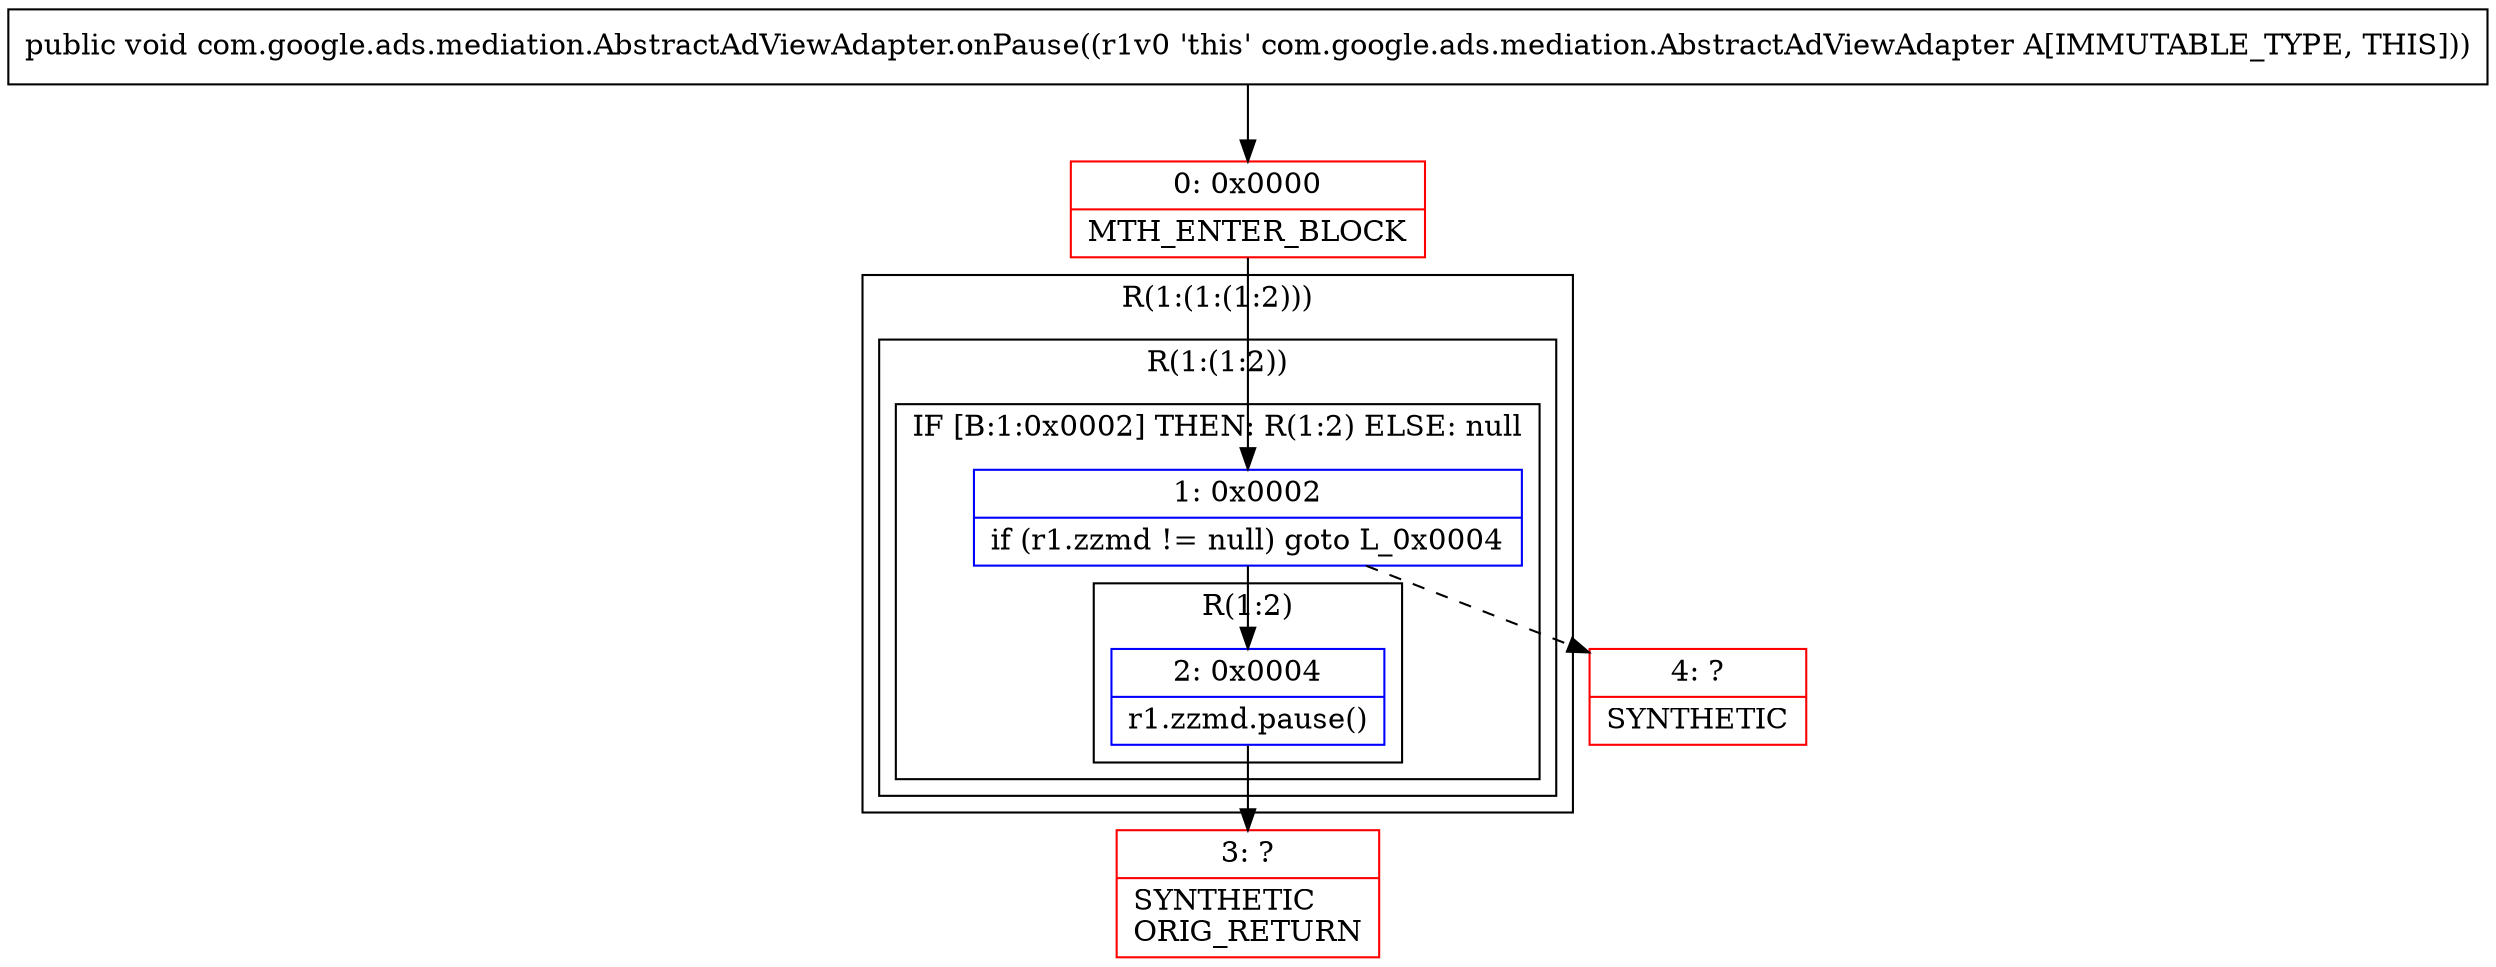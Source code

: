 digraph "CFG forcom.google.ads.mediation.AbstractAdViewAdapter.onPause()V" {
subgraph cluster_Region_53549696 {
label = "R(1:(1:(1:2)))";
node [shape=record,color=blue];
subgraph cluster_Region_1423246115 {
label = "R(1:(1:2))";
node [shape=record,color=blue];
subgraph cluster_IfRegion_262455052 {
label = "IF [B:1:0x0002] THEN: R(1:2) ELSE: null";
node [shape=record,color=blue];
Node_1 [shape=record,label="{1\:\ 0x0002|if (r1.zzmd != null) goto L_0x0004\l}"];
subgraph cluster_Region_98655803 {
label = "R(1:2)";
node [shape=record,color=blue];
Node_2 [shape=record,label="{2\:\ 0x0004|r1.zzmd.pause()\l}"];
}
}
}
}
Node_0 [shape=record,color=red,label="{0\:\ 0x0000|MTH_ENTER_BLOCK\l}"];
Node_3 [shape=record,color=red,label="{3\:\ ?|SYNTHETIC\lORIG_RETURN\l}"];
Node_4 [shape=record,color=red,label="{4\:\ ?|SYNTHETIC\l}"];
MethodNode[shape=record,label="{public void com.google.ads.mediation.AbstractAdViewAdapter.onPause((r1v0 'this' com.google.ads.mediation.AbstractAdViewAdapter A[IMMUTABLE_TYPE, THIS])) }"];
MethodNode -> Node_0;
Node_1 -> Node_2;
Node_1 -> Node_4[style=dashed];
Node_2 -> Node_3;
Node_0 -> Node_1;
}

